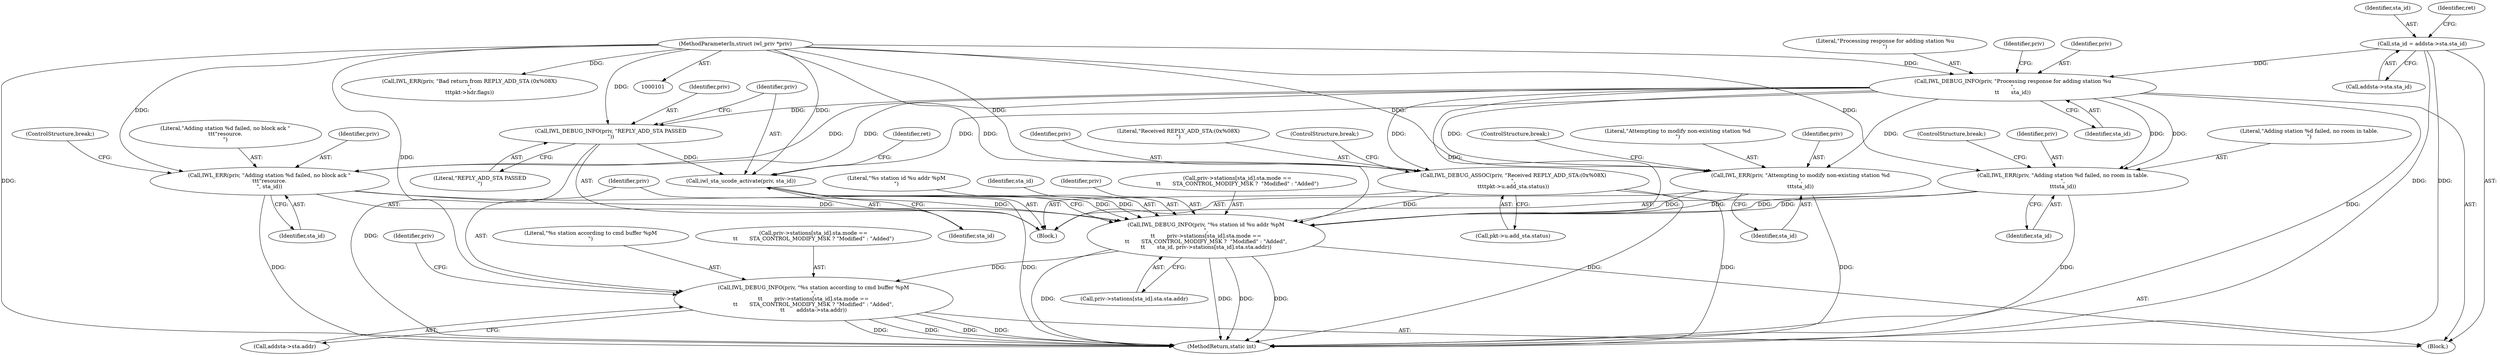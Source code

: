 digraph "1_linux_2da424b0773cea3db47e1e81db71eeebde8269d4@array" {
"1000201" [label="(Call,IWL_DEBUG_INFO(priv, \"%s station id %u addr %pM\n\",\n\t\t       priv->stations[sta_id].sta.mode ==\n\t\t       STA_CONTROL_MODIFY_MSK ?  \"Modified\" : \"Added\",\n\t\t       sta_id, priv->stations[sta_id].sta.sta.addr))"];
"1000184" [label="(Call,IWL_ERR(priv, \"Attempting to modify non-existing station %d\n\",\n\t\t\tsta_id))"];
"1000139" [label="(Call,IWL_DEBUG_INFO(priv, \"Processing response for adding station %u\n\",\n\t\t       sta_id))"];
"1000102" [label="(MethodParameterIn,struct iwl_priv *priv)"];
"1000107" [label="(Call,sta_id = addsta->sta.sta_id)"];
"1000178" [label="(Call,IWL_ERR(priv, \"Adding station %d failed, no block ack \"\n\t\t\t\"resource.\n\", sta_id))"];
"1000190" [label="(Call,IWL_DEBUG_ASSOC(priv, \"Received REPLY_ADD_STA:(0x%08X)\n\",\n\t\t\t\tpkt->u.add_sta.status))"];
"1000172" [label="(Call,IWL_ERR(priv, \"Adding station %d failed, no room in table.\n\",\n\t\t\tsta_id))"];
"1000164" [label="(Call,iwl_sta_ucode_activate(priv, sta_id))"];
"1000161" [label="(Call,IWL_DEBUG_INFO(priv, \"REPLY_ADD_STA PASSED\n\"))"];
"1000230" [label="(Call,IWL_DEBUG_INFO(priv, \"%s station according to cmd buffer %pM\n\",\n\t\t       priv->stations[sta_id].sta.mode ==\n\t\t       STA_CONTROL_MODIFY_MSK ? \"Modified\" : \"Added\",\n\t\t       addsta->sta.addr))"];
"1000147" [label="(Identifier,priv)"];
"1000203" [label="(Literal,\"%s station id %u addr %pM\n\")"];
"1000109" [label="(Call,addsta->sta.sta_id)"];
"1000174" [label="(Literal,\"Adding station %d failed, no room in table.\n\")"];
"1000193" [label="(Call,pkt->u.add_sta.status)"];
"1000186" [label="(Literal,\"Attempting to modify non-existing station %d\n\")"];
"1000142" [label="(Identifier,sta_id)"];
"1000218" [label="(Identifier,sta_id)"];
"1000232" [label="(Literal,\"%s station according to cmd buffer %pM\n\")"];
"1000176" [label="(ControlStructure,break;)"];
"1000173" [label="(Identifier,priv)"];
"1000178" [label="(Call,IWL_ERR(priv, \"Adding station %d failed, no block ack \"\n\t\t\t\"resource.\n\", sta_id))"];
"1000190" [label="(Call,IWL_DEBUG_ASSOC(priv, \"Received REPLY_ADD_STA:(0x%08X)\n\",\n\t\t\t\tpkt->u.add_sta.status))"];
"1000191" [label="(Identifier,priv)"];
"1000105" [label="(Block,)"];
"1000219" [label="(Call,priv->stations[sta_id].sta.sta.addr)"];
"1000233" [label="(Call,priv->stations[sta_id].sta.mode ==\n\t\t       STA_CONTROL_MODIFY_MSK ? \"Modified\" : \"Added\")"];
"1000202" [label="(Identifier,priv)"];
"1000262" [label="(MethodReturn,static int)"];
"1000108" [label="(Identifier,sta_id)"];
"1000161" [label="(Call,IWL_DEBUG_INFO(priv, \"REPLY_ADD_STA PASSED\n\"))"];
"1000180" [label="(Literal,\"Adding station %d failed, no block ack \"\n\t\t\t\"resource.\n\")"];
"1000204" [label="(Call,priv->stations[sta_id].sta.mode ==\n\t\t       STA_CONTROL_MODIFY_MSK ?  \"Modified\" : \"Added\")"];
"1000164" [label="(Call,iwl_sta_ucode_activate(priv, sta_id))"];
"1000159" [label="(Block,)"];
"1000192" [label="(Literal,\"Received REPLY_ADD_STA:(0x%08X)\n\")"];
"1000175" [label="(Identifier,sta_id)"];
"1000162" [label="(Identifier,priv)"];
"1000185" [label="(Identifier,priv)"];
"1000172" [label="(Call,IWL_ERR(priv, \"Adding station %d failed, no room in table.\n\",\n\t\t\tsta_id))"];
"1000102" [label="(MethodParameterIn,struct iwl_priv *priv)"];
"1000184" [label="(Call,IWL_ERR(priv, \"Attempting to modify non-existing station %d\n\",\n\t\t\tsta_id))"];
"1000201" [label="(Call,IWL_DEBUG_INFO(priv, \"%s station id %u addr %pM\n\",\n\t\t       priv->stations[sta_id].sta.mode ==\n\t\t       STA_CONTROL_MODIFY_MSK ?  \"Modified\" : \"Added\",\n\t\t       sta_id, priv->stations[sta_id].sta.sta.addr))"];
"1000129" [label="(Call,IWL_ERR(priv, \"Bad return from REPLY_ADD_STA (0x%08X)\n\",\n\t\t\tpkt->hdr.flags))"];
"1000166" [label="(Identifier,sta_id)"];
"1000200" [label="(ControlStructure,break;)"];
"1000231" [label="(Identifier,priv)"];
"1000256" [label="(Identifier,priv)"];
"1000139" [label="(Call,IWL_DEBUG_INFO(priv, \"Processing response for adding station %u\n\",\n\t\t       sta_id))"];
"1000179" [label="(Identifier,priv)"];
"1000165" [label="(Identifier,priv)"];
"1000163" [label="(Literal,\"REPLY_ADD_STA PASSED\n\")"];
"1000230" [label="(Call,IWL_DEBUG_INFO(priv, \"%s station according to cmd buffer %pM\n\",\n\t\t       priv->stations[sta_id].sta.mode ==\n\t\t       STA_CONTROL_MODIFY_MSK ? \"Modified\" : \"Added\",\n\t\t       addsta->sta.addr))"];
"1000107" [label="(Call,sta_id = addsta->sta.sta_id)"];
"1000117" [label="(Identifier,ret)"];
"1000168" [label="(Identifier,ret)"];
"1000188" [label="(ControlStructure,break;)"];
"1000182" [label="(ControlStructure,break;)"];
"1000140" [label="(Identifier,priv)"];
"1000181" [label="(Identifier,sta_id)"];
"1000247" [label="(Call,addsta->sta.addr)"];
"1000141" [label="(Literal,\"Processing response for adding station %u\n\")"];
"1000187" [label="(Identifier,sta_id)"];
"1000201" -> "1000105"  [label="AST: "];
"1000201" -> "1000219"  [label="CFG: "];
"1000202" -> "1000201"  [label="AST: "];
"1000203" -> "1000201"  [label="AST: "];
"1000204" -> "1000201"  [label="AST: "];
"1000218" -> "1000201"  [label="AST: "];
"1000219" -> "1000201"  [label="AST: "];
"1000231" -> "1000201"  [label="CFG: "];
"1000201" -> "1000262"  [label="DDG: "];
"1000201" -> "1000262"  [label="DDG: "];
"1000201" -> "1000262"  [label="DDG: "];
"1000201" -> "1000262"  [label="DDG: "];
"1000184" -> "1000201"  [label="DDG: "];
"1000184" -> "1000201"  [label="DDG: "];
"1000178" -> "1000201"  [label="DDG: "];
"1000178" -> "1000201"  [label="DDG: "];
"1000190" -> "1000201"  [label="DDG: "];
"1000172" -> "1000201"  [label="DDG: "];
"1000172" -> "1000201"  [label="DDG: "];
"1000164" -> "1000201"  [label="DDG: "];
"1000164" -> "1000201"  [label="DDG: "];
"1000102" -> "1000201"  [label="DDG: "];
"1000139" -> "1000201"  [label="DDG: "];
"1000201" -> "1000230"  [label="DDG: "];
"1000184" -> "1000159"  [label="AST: "];
"1000184" -> "1000187"  [label="CFG: "];
"1000185" -> "1000184"  [label="AST: "];
"1000186" -> "1000184"  [label="AST: "];
"1000187" -> "1000184"  [label="AST: "];
"1000188" -> "1000184"  [label="CFG: "];
"1000184" -> "1000262"  [label="DDG: "];
"1000139" -> "1000184"  [label="DDG: "];
"1000139" -> "1000184"  [label="DDG: "];
"1000102" -> "1000184"  [label="DDG: "];
"1000139" -> "1000105"  [label="AST: "];
"1000139" -> "1000142"  [label="CFG: "];
"1000140" -> "1000139"  [label="AST: "];
"1000141" -> "1000139"  [label="AST: "];
"1000142" -> "1000139"  [label="AST: "];
"1000147" -> "1000139"  [label="CFG: "];
"1000139" -> "1000262"  [label="DDG: "];
"1000102" -> "1000139"  [label="DDG: "];
"1000107" -> "1000139"  [label="DDG: "];
"1000139" -> "1000161"  [label="DDG: "];
"1000139" -> "1000164"  [label="DDG: "];
"1000139" -> "1000172"  [label="DDG: "];
"1000139" -> "1000172"  [label="DDG: "];
"1000139" -> "1000178"  [label="DDG: "];
"1000139" -> "1000178"  [label="DDG: "];
"1000139" -> "1000190"  [label="DDG: "];
"1000102" -> "1000101"  [label="AST: "];
"1000102" -> "1000262"  [label="DDG: "];
"1000102" -> "1000129"  [label="DDG: "];
"1000102" -> "1000161"  [label="DDG: "];
"1000102" -> "1000164"  [label="DDG: "];
"1000102" -> "1000172"  [label="DDG: "];
"1000102" -> "1000178"  [label="DDG: "];
"1000102" -> "1000190"  [label="DDG: "];
"1000102" -> "1000230"  [label="DDG: "];
"1000107" -> "1000105"  [label="AST: "];
"1000107" -> "1000109"  [label="CFG: "];
"1000108" -> "1000107"  [label="AST: "];
"1000109" -> "1000107"  [label="AST: "];
"1000117" -> "1000107"  [label="CFG: "];
"1000107" -> "1000262"  [label="DDG: "];
"1000107" -> "1000262"  [label="DDG: "];
"1000178" -> "1000159"  [label="AST: "];
"1000178" -> "1000181"  [label="CFG: "];
"1000179" -> "1000178"  [label="AST: "];
"1000180" -> "1000178"  [label="AST: "];
"1000181" -> "1000178"  [label="AST: "];
"1000182" -> "1000178"  [label="CFG: "];
"1000178" -> "1000262"  [label="DDG: "];
"1000190" -> "1000159"  [label="AST: "];
"1000190" -> "1000193"  [label="CFG: "];
"1000191" -> "1000190"  [label="AST: "];
"1000192" -> "1000190"  [label="AST: "];
"1000193" -> "1000190"  [label="AST: "];
"1000200" -> "1000190"  [label="CFG: "];
"1000190" -> "1000262"  [label="DDG: "];
"1000190" -> "1000262"  [label="DDG: "];
"1000172" -> "1000159"  [label="AST: "];
"1000172" -> "1000175"  [label="CFG: "];
"1000173" -> "1000172"  [label="AST: "];
"1000174" -> "1000172"  [label="AST: "];
"1000175" -> "1000172"  [label="AST: "];
"1000176" -> "1000172"  [label="CFG: "];
"1000172" -> "1000262"  [label="DDG: "];
"1000164" -> "1000159"  [label="AST: "];
"1000164" -> "1000166"  [label="CFG: "];
"1000165" -> "1000164"  [label="AST: "];
"1000166" -> "1000164"  [label="AST: "];
"1000168" -> "1000164"  [label="CFG: "];
"1000164" -> "1000262"  [label="DDG: "];
"1000161" -> "1000164"  [label="DDG: "];
"1000161" -> "1000159"  [label="AST: "];
"1000161" -> "1000163"  [label="CFG: "];
"1000162" -> "1000161"  [label="AST: "];
"1000163" -> "1000161"  [label="AST: "];
"1000165" -> "1000161"  [label="CFG: "];
"1000161" -> "1000262"  [label="DDG: "];
"1000230" -> "1000105"  [label="AST: "];
"1000230" -> "1000247"  [label="CFG: "];
"1000231" -> "1000230"  [label="AST: "];
"1000232" -> "1000230"  [label="AST: "];
"1000233" -> "1000230"  [label="AST: "];
"1000247" -> "1000230"  [label="AST: "];
"1000256" -> "1000230"  [label="CFG: "];
"1000230" -> "1000262"  [label="DDG: "];
"1000230" -> "1000262"  [label="DDG: "];
"1000230" -> "1000262"  [label="DDG: "];
"1000230" -> "1000262"  [label="DDG: "];
}
